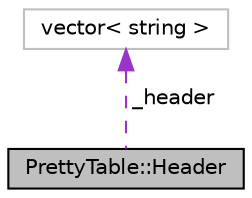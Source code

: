digraph "PrettyTable::Header"
{
 // LATEX_PDF_SIZE
  edge [fontname="Helvetica",fontsize="10",labelfontname="Helvetica",labelfontsize="10"];
  node [fontname="Helvetica",fontsize="10",shape=record];
  Node1 [label="PrettyTable::Header",height=0.2,width=0.4,color="black", fillcolor="grey75", style="filled", fontcolor="black",tooltip=" "];
  Node2 -> Node1 [dir="back",color="darkorchid3",fontsize="10",style="dashed",label=" _header" ,fontname="Helvetica"];
  Node2 [label="vector\< string \>",height=0.2,width=0.4,color="grey75", fillcolor="white", style="filled",tooltip=" "];
}
